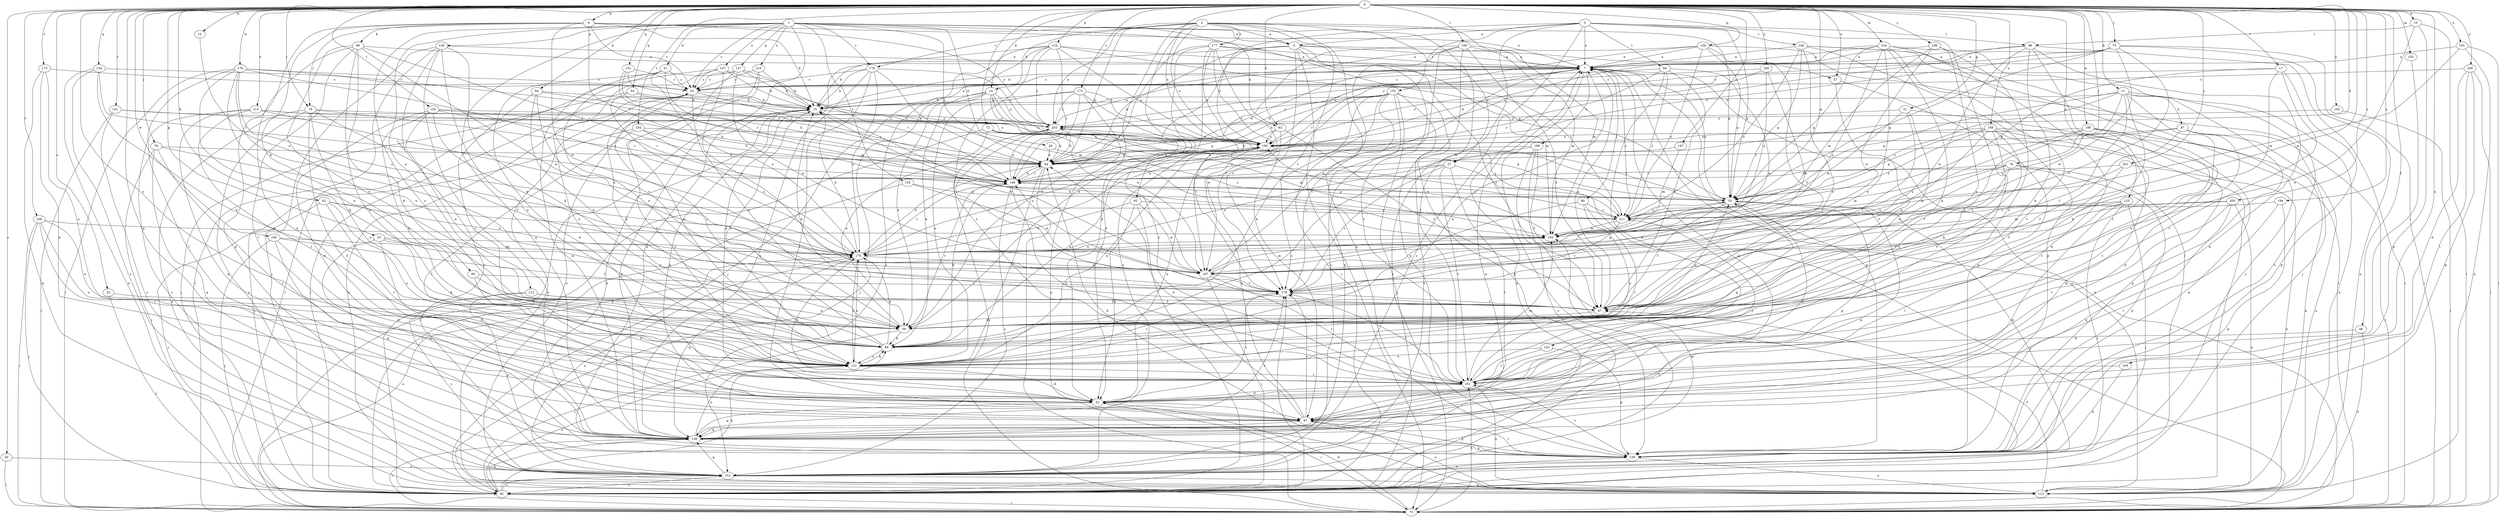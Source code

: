 strict digraph  {
0;
1;
2;
3;
4;
5;
7;
10;
11;
12;
14;
15;
17;
20;
23;
24;
27;
29;
31;
32;
37;
39;
46;
47;
51;
53;
54;
55;
62;
63;
64;
72;
73;
75;
76;
78;
79;
80;
81;
84;
85;
86;
87;
89;
92;
94;
96;
97;
102;
104;
105;
107;
112;
113;
114;
121;
123;
124;
126;
127;
128;
129;
131;
134;
138;
141;
143;
144;
146;
147;
150;
152;
153;
154;
155;
158;
160;
161;
163;
168;
169;
170;
172;
173;
176;
177;
178;
179;
185;
186;
187;
189;
191;
193;
194;
195;
196;
201;
203;
205;
209;
210;
211;
0 -> 4  [label=a];
0 -> 10  [label=b];
0 -> 11  [label=b];
0 -> 12  [label=b];
0 -> 14  [label=b];
0 -> 17  [label=c];
0 -> 20  [label=c];
0 -> 23  [label=c];
0 -> 27  [label=d];
0 -> 37  [label=e];
0 -> 46  [label=f];
0 -> 51  [label=g];
0 -> 53  [label=g];
0 -> 54  [label=g];
0 -> 55  [label=g];
0 -> 62  [label=h];
0 -> 63  [label=h];
0 -> 72  [label=i];
0 -> 75  [label=j];
0 -> 76  [label=j];
0 -> 78  [label=j];
0 -> 79  [label=j];
0 -> 84  [label=k];
0 -> 102  [label=m];
0 -> 104  [label=m];
0 -> 114  [label=o];
0 -> 121  [label=o];
0 -> 123  [label=p];
0 -> 124  [label=p];
0 -> 126  [label=p];
0 -> 131  [label=q];
0 -> 134  [label=q];
0 -> 138  [label=q];
0 -> 141  [label=r];
0 -> 147  [label=s];
0 -> 154  [label=t];
0 -> 155  [label=t];
0 -> 158  [label=t];
0 -> 160  [label=t];
0 -> 163  [label=u];
0 -> 168  [label=u];
0 -> 172  [label=v];
0 -> 173  [label=v];
0 -> 179  [label=w];
0 -> 185  [label=w];
0 -> 186  [label=w];
0 -> 187  [label=w];
0 -> 189  [label=x];
0 -> 191  [label=x];
0 -> 193  [label=x];
0 -> 194  [label=x];
0 -> 195  [label=x];
0 -> 196  [label=y];
0 -> 201  [label=y];
0 -> 205  [label=z];
0 -> 209  [label=z];
1 -> 5  [label=a];
1 -> 24  [label=c];
1 -> 27  [label=d];
1 -> 29  [label=d];
1 -> 31  [label=d];
1 -> 55  [label=g];
1 -> 63  [label=h];
1 -> 64  [label=h];
1 -> 107  [label=n];
1 -> 112  [label=n];
1 -> 121  [label=o];
1 -> 127  [label=p];
1 -> 128  [label=p];
1 -> 129  [label=p];
1 -> 138  [label=q];
1 -> 150  [label=s];
1 -> 176  [label=v];
1 -> 210  [label=z];
2 -> 5  [label=a];
2 -> 14  [label=b];
2 -> 32  [label=d];
2 -> 55  [label=g];
2 -> 64  [label=h];
2 -> 92  [label=l];
2 -> 105  [label=m];
2 -> 129  [label=p];
2 -> 161  [label=t];
2 -> 176  [label=v];
2 -> 177  [label=v];
2 -> 178  [label=v];
2 -> 195  [label=x];
2 -> 203  [label=y];
3 -> 5  [label=a];
3 -> 7  [label=a];
3 -> 55  [label=g];
3 -> 73  [label=i];
3 -> 94  [label=l];
3 -> 96  [label=l];
3 -> 143  [label=r];
3 -> 144  [label=r];
3 -> 152  [label=s];
3 -> 153  [label=s];
3 -> 195  [label=x];
4 -> 7  [label=a];
4 -> 15  [label=b];
4 -> 24  [label=c];
4 -> 79  [label=j];
4 -> 85  [label=k];
4 -> 86  [label=k];
4 -> 129  [label=p];
4 -> 146  [label=r];
4 -> 187  [label=w];
4 -> 203  [label=y];
5 -> 7  [label=a];
5 -> 15  [label=b];
5 -> 37  [label=e];
5 -> 39  [label=e];
5 -> 64  [label=h];
5 -> 73  [label=i];
5 -> 105  [label=m];
5 -> 161  [label=t];
5 -> 178  [label=v];
7 -> 24  [label=c];
7 -> 64  [label=h];
7 -> 80  [label=j];
7 -> 81  [label=j];
7 -> 129  [label=p];
7 -> 146  [label=r];
7 -> 169  [label=u];
7 -> 187  [label=w];
7 -> 211  [label=z];
10 -> 39  [label=e];
10 -> 73  [label=i];
10 -> 96  [label=l];
10 -> 129  [label=p];
11 -> 15  [label=b];
11 -> 47  [label=f];
11 -> 55  [label=g];
11 -> 87  [label=k];
11 -> 89  [label=k];
11 -> 97  [label=l];
11 -> 113  [label=n];
11 -> 121  [label=o];
11 -> 170  [label=u];
11 -> 211  [label=z];
12 -> 170  [label=u];
14 -> 15  [label=b];
14 -> 39  [label=e];
14 -> 55  [label=g];
14 -> 81  [label=j];
14 -> 89  [label=k];
14 -> 187  [label=w];
14 -> 203  [label=y];
14 -> 211  [label=z];
15 -> 7  [label=a];
15 -> 138  [label=q];
15 -> 187  [label=w];
15 -> 203  [label=y];
17 -> 24  [label=c];
17 -> 55  [label=g];
17 -> 129  [label=p];
17 -> 161  [label=t];
17 -> 178  [label=v];
20 -> 73  [label=i];
20 -> 153  [label=s];
23 -> 47  [label=f];
23 -> 81  [label=j];
24 -> 15  [label=b];
24 -> 39  [label=e];
24 -> 81  [label=j];
24 -> 89  [label=k];
24 -> 113  [label=n];
24 -> 146  [label=r];
27 -> 73  [label=i];
27 -> 97  [label=l];
27 -> 146  [label=r];
27 -> 161  [label=t];
27 -> 170  [label=u];
27 -> 178  [label=v];
29 -> 64  [label=h];
29 -> 211  [label=z];
31 -> 24  [label=c];
31 -> 32  [label=d];
31 -> 39  [label=e];
31 -> 146  [label=r];
31 -> 170  [label=u];
32 -> 73  [label=i];
32 -> 97  [label=l];
32 -> 138  [label=q];
32 -> 178  [label=v];
32 -> 195  [label=x];
32 -> 211  [label=z];
37 -> 89  [label=k];
37 -> 129  [label=p];
39 -> 15  [label=b];
39 -> 55  [label=g];
39 -> 81  [label=j];
39 -> 89  [label=k];
39 -> 146  [label=r];
46 -> 89  [label=k];
46 -> 113  [label=n];
47 -> 7  [label=a];
47 -> 39  [label=e];
47 -> 146  [label=r];
51 -> 39  [label=e];
51 -> 47  [label=f];
51 -> 105  [label=m];
51 -> 129  [label=p];
51 -> 203  [label=y];
53 -> 32  [label=d];
53 -> 89  [label=k];
53 -> 138  [label=q];
53 -> 170  [label=u];
53 -> 178  [label=v];
54 -> 15  [label=b];
54 -> 81  [label=j];
54 -> 170  [label=u];
54 -> 195  [label=x];
55 -> 7  [label=a];
55 -> 32  [label=d];
55 -> 47  [label=f];
55 -> 81  [label=j];
55 -> 138  [label=q];
55 -> 146  [label=r];
55 -> 195  [label=x];
55 -> 211  [label=z];
62 -> 81  [label=j];
62 -> 121  [label=o];
62 -> 161  [label=t];
62 -> 170  [label=u];
62 -> 211  [label=z];
63 -> 47  [label=f];
63 -> 64  [label=h];
63 -> 97  [label=l];
63 -> 195  [label=x];
64 -> 7  [label=a];
64 -> 73  [label=i];
64 -> 121  [label=o];
64 -> 146  [label=r];
64 -> 195  [label=x];
72 -> 39  [label=e];
72 -> 55  [label=g];
72 -> 64  [label=h];
72 -> 73  [label=i];
72 -> 105  [label=m];
72 -> 195  [label=x];
73 -> 7  [label=a];
73 -> 32  [label=d];
73 -> 161  [label=t];
73 -> 170  [label=u];
73 -> 203  [label=y];
75 -> 7  [label=a];
75 -> 55  [label=g];
75 -> 73  [label=i];
75 -> 113  [label=n];
75 -> 178  [label=v];
75 -> 187  [label=w];
75 -> 195  [label=x];
75 -> 203  [label=y];
76 -> 64  [label=h];
76 -> 81  [label=j];
76 -> 97  [label=l];
76 -> 138  [label=q];
76 -> 170  [label=u];
78 -> 39  [label=e];
78 -> 81  [label=j];
78 -> 105  [label=m];
78 -> 129  [label=p];
78 -> 146  [label=r];
78 -> 170  [label=u];
79 -> 32  [label=d];
79 -> 47  [label=f];
79 -> 113  [label=n];
79 -> 121  [label=o];
79 -> 146  [label=r];
79 -> 153  [label=s];
79 -> 203  [label=y];
80 -> 121  [label=o];
80 -> 161  [label=t];
80 -> 178  [label=v];
80 -> 211  [label=z];
81 -> 7  [label=a];
81 -> 15  [label=b];
81 -> 73  [label=i];
81 -> 89  [label=k];
81 -> 121  [label=o];
81 -> 138  [label=q];
81 -> 153  [label=s];
81 -> 178  [label=v];
84 -> 15  [label=b];
84 -> 39  [label=e];
84 -> 64  [label=h];
84 -> 121  [label=o];
84 -> 178  [label=v];
85 -> 32  [label=d];
85 -> 39  [label=e];
85 -> 178  [label=v];
86 -> 7  [label=a];
86 -> 32  [label=d];
86 -> 39  [label=e];
86 -> 89  [label=k];
86 -> 97  [label=l];
86 -> 121  [label=o];
86 -> 146  [label=r];
86 -> 187  [label=w];
87 -> 47  [label=f];
87 -> 73  [label=i];
87 -> 113  [label=n];
87 -> 146  [label=r];
87 -> 161  [label=t];
87 -> 195  [label=x];
89 -> 15  [label=b];
89 -> 24  [label=c];
89 -> 121  [label=o];
89 -> 170  [label=u];
89 -> 195  [label=x];
92 -> 32  [label=d];
92 -> 81  [label=j];
92 -> 170  [label=u];
92 -> 187  [label=w];
92 -> 211  [label=z];
94 -> 24  [label=c];
94 -> 32  [label=d];
94 -> 47  [label=f];
94 -> 146  [label=r];
94 -> 187  [label=w];
94 -> 211  [label=z];
96 -> 7  [label=a];
96 -> 73  [label=i];
96 -> 89  [label=k];
96 -> 138  [label=q];
96 -> 161  [label=t];
96 -> 187  [label=w];
96 -> 195  [label=x];
97 -> 15  [label=b];
97 -> 55  [label=g];
97 -> 64  [label=h];
97 -> 113  [label=n];
97 -> 129  [label=p];
97 -> 138  [label=q];
97 -> 178  [label=v];
97 -> 195  [label=x];
102 -> 161  [label=t];
104 -> 7  [label=a];
104 -> 39  [label=e];
104 -> 55  [label=g];
104 -> 64  [label=h];
104 -> 89  [label=k];
104 -> 138  [label=q];
104 -> 153  [label=s];
104 -> 161  [label=t];
104 -> 170  [label=u];
105 -> 170  [label=u];
105 -> 195  [label=x];
107 -> 15  [label=b];
107 -> 24  [label=c];
107 -> 64  [label=h];
107 -> 121  [label=o];
107 -> 138  [label=q];
107 -> 187  [label=w];
112 -> 39  [label=e];
112 -> 47  [label=f];
112 -> 129  [label=p];
112 -> 153  [label=s];
113 -> 7  [label=a];
113 -> 24  [label=c];
113 -> 47  [label=f];
114 -> 138  [label=q];
114 -> 153  [label=s];
114 -> 161  [label=t];
114 -> 170  [label=u];
114 -> 195  [label=x];
114 -> 203  [label=y];
121 -> 7  [label=a];
121 -> 32  [label=d];
121 -> 89  [label=k];
121 -> 161  [label=t];
121 -> 170  [label=u];
121 -> 178  [label=v];
121 -> 195  [label=x];
123 -> 81  [label=j];
123 -> 97  [label=l];
123 -> 105  [label=m];
123 -> 138  [label=q];
123 -> 153  [label=s];
123 -> 211  [label=z];
124 -> 7  [label=a];
124 -> 32  [label=d];
124 -> 81  [label=j];
124 -> 146  [label=r];
124 -> 153  [label=s];
124 -> 161  [label=t];
124 -> 195  [label=x];
124 -> 203  [label=y];
124 -> 211  [label=z];
126 -> 7  [label=a];
126 -> 15  [label=b];
126 -> 47  [label=f];
126 -> 55  [label=g];
126 -> 81  [label=j];
126 -> 195  [label=x];
126 -> 211  [label=z];
127 -> 15  [label=b];
127 -> 24  [label=c];
127 -> 73  [label=i];
127 -> 121  [label=o];
127 -> 146  [label=r];
127 -> 187  [label=w];
128 -> 7  [label=a];
128 -> 73  [label=i];
128 -> 81  [label=j];
128 -> 89  [label=k];
128 -> 121  [label=o];
128 -> 138  [label=q];
128 -> 153  [label=s];
129 -> 15  [label=b];
129 -> 64  [label=h];
129 -> 97  [label=l];
129 -> 113  [label=n];
129 -> 153  [label=s];
129 -> 161  [label=t];
131 -> 15  [label=b];
131 -> 24  [label=c];
131 -> 64  [label=h];
131 -> 105  [label=m];
134 -> 24  [label=c];
134 -> 89  [label=k];
134 -> 113  [label=n];
134 -> 146  [label=r];
134 -> 153  [label=s];
138 -> 7  [label=a];
138 -> 73  [label=i];
138 -> 121  [label=o];
138 -> 129  [label=p];
138 -> 178  [label=v];
141 -> 73  [label=i];
141 -> 153  [label=s];
141 -> 195  [label=x];
141 -> 203  [label=y];
143 -> 121  [label=o];
143 -> 129  [label=p];
143 -> 161  [label=t];
144 -> 7  [label=a];
144 -> 39  [label=e];
144 -> 55  [label=g];
144 -> 73  [label=i];
144 -> 81  [label=j];
144 -> 129  [label=p];
144 -> 211  [label=z];
146 -> 55  [label=g];
146 -> 64  [label=h];
146 -> 89  [label=k];
146 -> 153  [label=s];
146 -> 161  [label=t];
146 -> 203  [label=y];
147 -> 64  [label=h];
147 -> 105  [label=m];
150 -> 55  [label=g];
150 -> 81  [label=j];
150 -> 187  [label=w];
152 -> 15  [label=b];
152 -> 64  [label=h];
152 -> 81  [label=j];
152 -> 89  [label=k];
152 -> 129  [label=p];
152 -> 138  [label=q];
152 -> 153  [label=s];
152 -> 170  [label=u];
152 -> 178  [label=v];
152 -> 187  [label=w];
152 -> 203  [label=y];
153 -> 7  [label=a];
153 -> 81  [label=j];
153 -> 105  [label=m];
153 -> 113  [label=n];
153 -> 138  [label=q];
153 -> 170  [label=u];
154 -> 64  [label=h];
154 -> 81  [label=j];
154 -> 97  [label=l];
154 -> 170  [label=u];
154 -> 195  [label=x];
155 -> 32  [label=d];
155 -> 39  [label=e];
155 -> 64  [label=h];
155 -> 89  [label=k];
155 -> 146  [label=r];
155 -> 187  [label=w];
155 -> 203  [label=y];
158 -> 39  [label=e];
158 -> 73  [label=i];
158 -> 81  [label=j];
158 -> 105  [label=m];
158 -> 121  [label=o];
158 -> 161  [label=t];
160 -> 7  [label=a];
160 -> 47  [label=f];
160 -> 81  [label=j];
160 -> 105  [label=m];
160 -> 129  [label=p];
160 -> 146  [label=r];
160 -> 153  [label=s];
161 -> 32  [label=d];
161 -> 55  [label=g];
161 -> 105  [label=m];
161 -> 113  [label=n];
161 -> 170  [label=u];
161 -> 178  [label=v];
163 -> 129  [label=p];
163 -> 161  [label=t];
168 -> 47  [label=f];
168 -> 55  [label=g];
168 -> 81  [label=j];
168 -> 89  [label=k];
168 -> 121  [label=o];
168 -> 129  [label=p];
168 -> 138  [label=q];
168 -> 195  [label=x];
168 -> 211  [label=z];
169 -> 47  [label=f];
169 -> 64  [label=h];
169 -> 81  [label=j];
169 -> 121  [label=o];
169 -> 153  [label=s];
170 -> 15  [label=b];
170 -> 64  [label=h];
170 -> 121  [label=o];
170 -> 138  [label=q];
170 -> 146  [label=r];
170 -> 187  [label=w];
172 -> 15  [label=b];
172 -> 113  [label=n];
172 -> 121  [label=o];
172 -> 146  [label=r];
172 -> 161  [label=t];
172 -> 178  [label=v];
172 -> 203  [label=y];
173 -> 24  [label=c];
173 -> 32  [label=d];
173 -> 113  [label=n];
173 -> 121  [label=o];
176 -> 15  [label=b];
176 -> 24  [label=c];
176 -> 97  [label=l];
176 -> 105  [label=m];
176 -> 138  [label=q];
176 -> 170  [label=u];
176 -> 203  [label=y];
177 -> 7  [label=a];
177 -> 32  [label=d];
177 -> 39  [label=e];
177 -> 47  [label=f];
177 -> 153  [label=s];
177 -> 178  [label=v];
177 -> 187  [label=w];
177 -> 195  [label=x];
178 -> 47  [label=f];
179 -> 24  [label=c];
179 -> 39  [label=e];
179 -> 64  [label=h];
179 -> 73  [label=i];
179 -> 89  [label=k];
179 -> 97  [label=l];
179 -> 170  [label=u];
179 -> 178  [label=v];
179 -> 211  [label=z];
185 -> 32  [label=d];
185 -> 47  [label=f];
185 -> 81  [label=j];
185 -> 138  [label=q];
185 -> 170  [label=u];
186 -> 32  [label=d];
186 -> 47  [label=f];
186 -> 113  [label=n];
186 -> 161  [label=t];
186 -> 170  [label=u];
186 -> 195  [label=x];
187 -> 15  [label=b];
187 -> 55  [label=g];
187 -> 81  [label=j];
187 -> 105  [label=m];
187 -> 161  [label=t];
187 -> 178  [label=v];
189 -> 24  [label=c];
189 -> 187  [label=w];
189 -> 195  [label=x];
189 -> 211  [label=z];
191 -> 7  [label=a];
191 -> 73  [label=i];
191 -> 105  [label=m];
191 -> 113  [label=n];
193 -> 73  [label=i];
193 -> 203  [label=y];
194 -> 97  [label=l];
194 -> 129  [label=p];
194 -> 211  [label=z];
195 -> 64  [label=h];
195 -> 170  [label=u];
196 -> 7  [label=a];
196 -> 39  [label=e];
196 -> 105  [label=m];
196 -> 121  [label=o];
196 -> 187  [label=w];
201 -> 47  [label=f];
201 -> 105  [label=m];
201 -> 113  [label=n];
201 -> 146  [label=r];
203 -> 7  [label=a];
203 -> 64  [label=h];
203 -> 178  [label=v];
203 -> 195  [label=x];
205 -> 113  [label=n];
205 -> 138  [label=q];
205 -> 161  [label=t];
205 -> 178  [label=v];
205 -> 211  [label=z];
209 -> 24  [label=c];
209 -> 32  [label=d];
209 -> 73  [label=i];
209 -> 97  [label=l];
209 -> 129  [label=p];
210 -> 15  [label=b];
210 -> 24  [label=c];
210 -> 113  [label=n];
210 -> 161  [label=t];
211 -> 105  [label=m];
211 -> 178  [label=v];
211 -> 203  [label=y];
}
